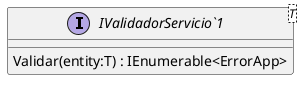@startuml
interface "IValidadorServicio`1"<T> {
    Validar(entity:T) : IEnumerable<ErrorApp>
}
@enduml
